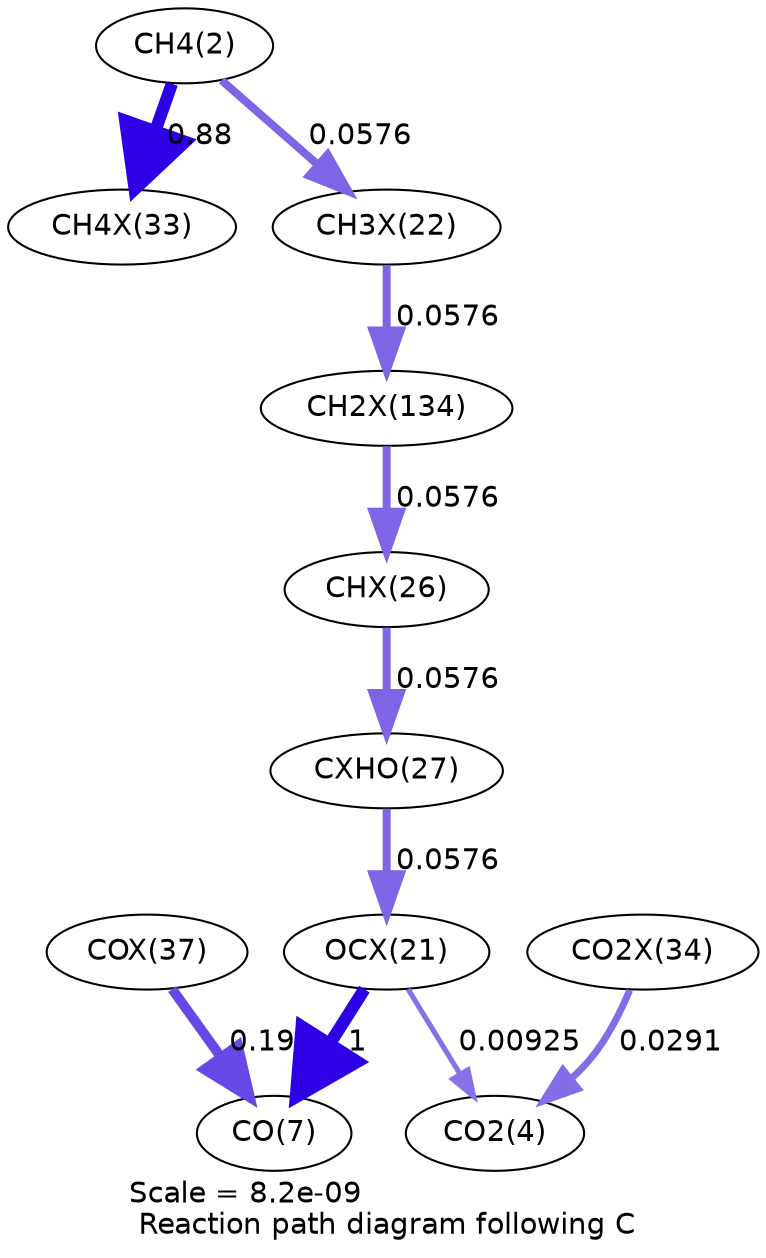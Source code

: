 digraph reaction_paths {
center=1;
s4 -> s30[fontname="Helvetica", penwidth=5.9, arrowsize=2.95, color="0.7, 1.38, 0.9"
, label=" 0.88"];
s4 -> s25[fontname="Helvetica", penwidth=3.84, arrowsize=1.92, color="0.7, 0.558, 0.9"
, label=" 0.0576"];
s25 -> s36[fontname="Helvetica", penwidth=3.84, arrowsize=1.92, color="0.7, 0.558, 0.9"
, label=" 0.0576"];
s36 -> s28[fontname="Helvetica", penwidth=3.84, arrowsize=1.92, color="0.7, 0.558, 0.9"
, label=" 0.0576"];
s28 -> s29[fontname="Helvetica", penwidth=3.84, arrowsize=1.92, color="0.7, 0.558, 0.9"
, label=" 0.0576"];
s29 -> s24[fontname="Helvetica", penwidth=3.84, arrowsize=1.92, color="0.7, 0.558, 0.9"
, label=" 0.0576"];
s24 -> s9[fontname="Helvetica", penwidth=6, arrowsize=3, color="0.7, 1.5, 0.9"
, label=" 1"];
s34 -> s9[fontname="Helvetica", penwidth=4.75, arrowsize=2.37, color="0.7, 0.69, 0.9"
, label=" 0.19"];
s24 -> s6[fontname="Helvetica", penwidth=2.46, arrowsize=1.23, color="0.7, 0.509, 0.9"
, label=" 0.00925"];
s31 -> s6[fontname="Helvetica", penwidth=3.33, arrowsize=1.66, color="0.7, 0.529, 0.9"
, label=" 0.0291"];
s4 [ fontname="Helvetica", label="CH4(2)"];
s6 [ fontname="Helvetica", label="CO2(4)"];
s9 [ fontname="Helvetica", label="CO(7)"];
s24 [ fontname="Helvetica", label="OCX(21)"];
s25 [ fontname="Helvetica", label="CH3X(22)"];
s28 [ fontname="Helvetica", label="CHX(26)"];
s29 [ fontname="Helvetica", label="CXHO(27)"];
s30 [ fontname="Helvetica", label="CH4X(33)"];
s31 [ fontname="Helvetica", label="CO2X(34)"];
s34 [ fontname="Helvetica", label="COX(37)"];
s36 [ fontname="Helvetica", label="CH2X(134)"];
 label = "Scale = 8.2e-09\l Reaction path diagram following C";
 fontname = "Helvetica";
}
